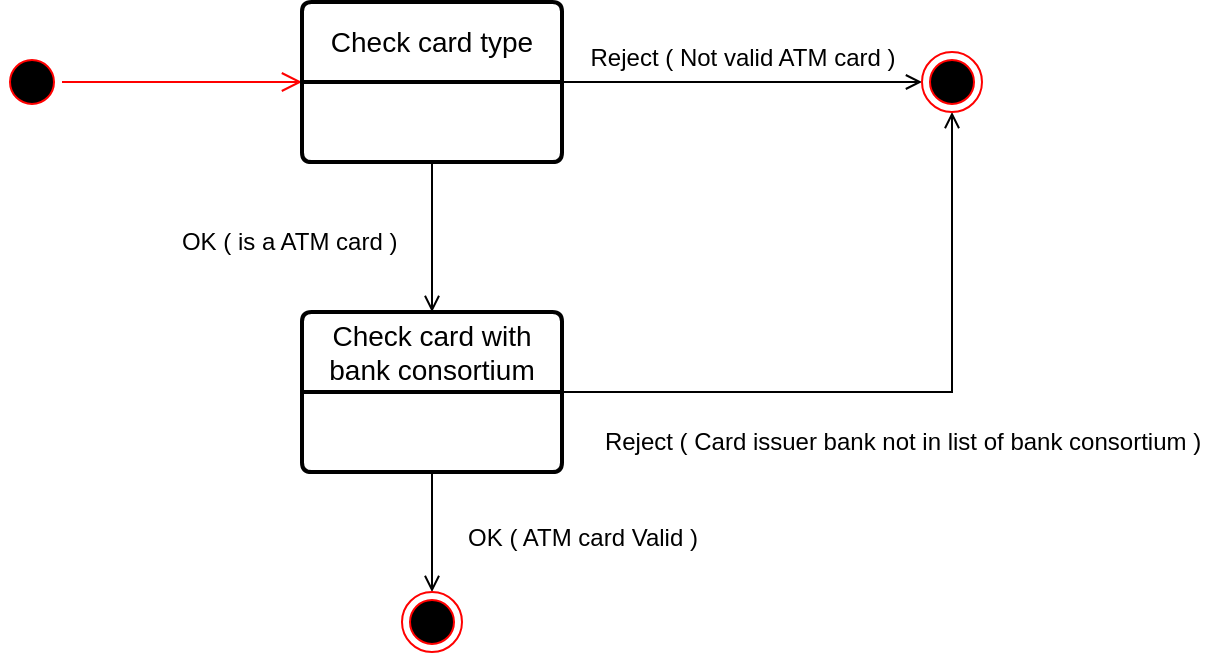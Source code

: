 <mxfile version="28.2.3">
  <diagram name="Page-1" id="35O3oRIyqH3SCpkxia39">
    <mxGraphModel dx="1244" dy="714" grid="1" gridSize="10" guides="1" tooltips="1" connect="1" arrows="1" fold="1" page="1" pageScale="1" pageWidth="850" pageHeight="1100" math="0" shadow="0">
      <root>
        <mxCell id="0" />
        <mxCell id="1" parent="0" />
        <mxCell id="0qs02Oo8kRBYoLGKRHzi-1" value="" style="ellipse;html=1;shape=startState;fillColor=#000000;strokeColor=#ff0000;" parent="1" vertex="1">
          <mxGeometry x="120" y="280" width="30" height="30" as="geometry" />
        </mxCell>
        <mxCell id="0qs02Oo8kRBYoLGKRHzi-2" value="" style="edgeStyle=orthogonalEdgeStyle;html=1;verticalAlign=bottom;endArrow=open;endSize=8;strokeColor=#ff0000;rounded=0;entryX=0;entryY=0.5;entryDx=0;entryDy=0;" parent="1" source="0qs02Oo8kRBYoLGKRHzi-1" target="0qs02Oo8kRBYoLGKRHzi-3" edge="1">
          <mxGeometry relative="1" as="geometry">
            <mxPoint x="155" y="270" as="targetPoint" />
          </mxGeometry>
        </mxCell>
        <mxCell id="0qs02Oo8kRBYoLGKRHzi-5" style="edgeStyle=orthogonalEdgeStyle;rounded=0;orthogonalLoop=1;jettySize=auto;html=1;endArrow=open;endFill=0;" parent="1" source="0qs02Oo8kRBYoLGKRHzi-3" target="0qs02Oo8kRBYoLGKRHzi-6" edge="1">
          <mxGeometry relative="1" as="geometry">
            <mxPoint x="530" y="295" as="targetPoint" />
          </mxGeometry>
        </mxCell>
        <mxCell id="0qs02Oo8kRBYoLGKRHzi-8" style="edgeStyle=orthogonalEdgeStyle;rounded=0;orthogonalLoop=1;jettySize=auto;html=1;entryX=0.5;entryY=0;entryDx=0;entryDy=0;endArrow=open;endFill=0;" parent="1" source="0qs02Oo8kRBYoLGKRHzi-3" target="0qs02Oo8kRBYoLGKRHzi-4" edge="1">
          <mxGeometry relative="1" as="geometry" />
        </mxCell>
        <mxCell id="0qs02Oo8kRBYoLGKRHzi-3" value="Check card type" style="swimlane;childLayout=stackLayout;horizontal=1;startSize=40;horizontalStack=0;rounded=1;fontSize=14;fontStyle=0;strokeWidth=2;resizeParent=0;resizeLast=1;shadow=0;dashed=0;align=center;arcSize=4;whiteSpace=wrap;html=1;" parent="1" vertex="1">
          <mxGeometry x="270" y="255" width="130" height="80" as="geometry" />
        </mxCell>
        <mxCell id="0qs02Oo8kRBYoLGKRHzi-10" style="edgeStyle=orthogonalEdgeStyle;rounded=0;orthogonalLoop=1;jettySize=auto;html=1;entryX=0.5;entryY=1;entryDx=0;entryDy=0;endArrow=open;endFill=0;" parent="1" source="0qs02Oo8kRBYoLGKRHzi-4" target="0qs02Oo8kRBYoLGKRHzi-6" edge="1">
          <mxGeometry relative="1" as="geometry" />
        </mxCell>
        <mxCell id="0qs02Oo8kRBYoLGKRHzi-12" style="edgeStyle=orthogonalEdgeStyle;rounded=0;orthogonalLoop=1;jettySize=auto;html=1;endArrow=open;endFill=0;" parent="1" source="0qs02Oo8kRBYoLGKRHzi-4" edge="1">
          <mxGeometry relative="1" as="geometry">
            <mxPoint x="335" y="550" as="targetPoint" />
          </mxGeometry>
        </mxCell>
        <mxCell id="0qs02Oo8kRBYoLGKRHzi-4" value="Check card with bank consortium" style="swimlane;childLayout=stackLayout;horizontal=1;startSize=40;horizontalStack=0;rounded=1;fontSize=14;fontStyle=0;strokeWidth=2;resizeParent=0;resizeLast=1;shadow=0;dashed=0;align=center;arcSize=4;whiteSpace=wrap;html=1;" parent="1" vertex="1">
          <mxGeometry x="270" y="410" width="130" height="80" as="geometry" />
        </mxCell>
        <mxCell id="0qs02Oo8kRBYoLGKRHzi-6" value="" style="ellipse;html=1;shape=endState;fillColor=#000000;strokeColor=#ff0000;" parent="1" vertex="1">
          <mxGeometry x="580" y="280" width="30" height="30" as="geometry" />
        </mxCell>
        <mxCell id="0qs02Oo8kRBYoLGKRHzi-7" value="Reject ( Not valid ATM card )" style="text;html=1;align=center;verticalAlign=middle;resizable=0;points=[];autosize=1;strokeColor=none;fillColor=none;" parent="1" vertex="1">
          <mxGeometry x="400" y="268" width="180" height="30" as="geometry" />
        </mxCell>
        <mxCell id="0qs02Oo8kRBYoLGKRHzi-9" value="OK ( is a ATM card )&amp;nbsp;" style="text;html=1;align=center;verticalAlign=middle;resizable=0;points=[];autosize=1;strokeColor=none;fillColor=none;" parent="1" vertex="1">
          <mxGeometry x="200" y="360" width="130" height="30" as="geometry" />
        </mxCell>
        <mxCell id="0qs02Oo8kRBYoLGKRHzi-11" value="Reject ( Card issuer bank not in list of bank consortium )" style="text;html=1;align=center;verticalAlign=middle;resizable=0;points=[];autosize=1;strokeColor=none;fillColor=none;" parent="1" vertex="1">
          <mxGeometry x="410" y="460" width="320" height="30" as="geometry" />
        </mxCell>
        <mxCell id="0qs02Oo8kRBYoLGKRHzi-13" value="" style="ellipse;html=1;shape=endState;fillColor=#000000;strokeColor=#ff0000;" parent="1" vertex="1">
          <mxGeometry x="320" y="550" width="30" height="30" as="geometry" />
        </mxCell>
        <mxCell id="0qs02Oo8kRBYoLGKRHzi-14" value="OK ( ATM card Valid )" style="text;html=1;align=center;verticalAlign=middle;resizable=0;points=[];autosize=1;strokeColor=none;fillColor=none;" parent="1" vertex="1">
          <mxGeometry x="340" y="508" width="140" height="30" as="geometry" />
        </mxCell>
      </root>
    </mxGraphModel>
  </diagram>
</mxfile>
